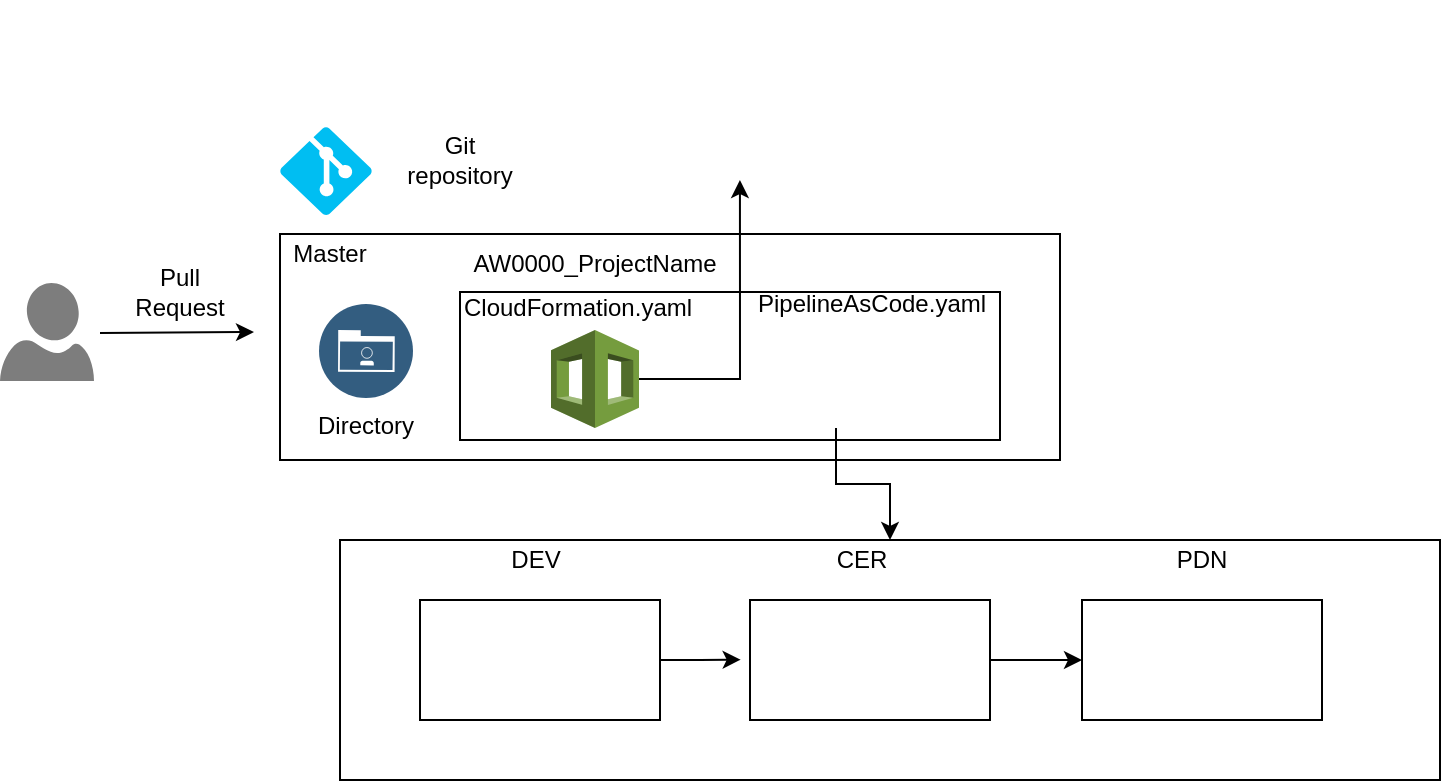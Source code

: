 <mxfile version="10.6.7" type="github"><diagram name="Page-1" id="75ae5057-2f1f-a65a-41a6-c58fb5237df7"><mxGraphModel dx="898" dy="446" grid="1" gridSize="10" guides="1" tooltips="1" connect="1" arrows="1" fold="1" page="1" pageScale="1" pageWidth="1100" pageHeight="850" background="#ffffff" math="0" shadow="0"><root><mxCell id="0"/><mxCell id="1" parent="0"/><mxCell id="FWYUV3hVAwLj1P8euSsW-36" value="" style="rounded=0;whiteSpace=wrap;html=1;gradientColor=none;" vertex="1" parent="1"><mxGeometry x="240" y="570" width="550" height="120" as="geometry"/></mxCell><mxCell id="FWYUV3hVAwLj1P8euSsW-14" value="" style="rounded=0;whiteSpace=wrap;html=1;gradientColor=none;" vertex="1" parent="1"><mxGeometry x="210" y="417" width="390" height="113" as="geometry"/></mxCell><mxCell id="FWYUV3hVAwLj1P8euSsW-10" value="" style="rounded=0;whiteSpace=wrap;html=1;gradientColor=none;" vertex="1" parent="1"><mxGeometry x="300" y="446" width="270" height="74" as="geometry"/></mxCell><mxCell id="FWYUV3hVAwLj1P8euSsW-2" value="" style="shadow=0;dashed=0;html=1;strokeColor=none;labelPosition=center;verticalLabelPosition=bottom;verticalAlign=top;align=center;shape=mxgraph.azure.user;fillColor=#7D7D7D;" vertex="1" parent="1"><mxGeometry x="70" y="441.5" width="47" height="49" as="geometry"/></mxCell><mxCell id="FWYUV3hVAwLj1P8euSsW-48" style="edgeStyle=orthogonalEdgeStyle;rounded=0;orthogonalLoop=1;jettySize=auto;html=1;entryX=0.444;entryY=1;entryDx=0;entryDy=0;entryPerimeter=0;" edge="1" parent="1" source="FWYUV3hVAwLj1P8euSsW-3" target="FWYUV3hVAwLj1P8euSsW-19"><mxGeometry relative="1" as="geometry"/></mxCell><mxCell id="FWYUV3hVAwLj1P8euSsW-3" value="" style="outlineConnect=0;dashed=0;verticalLabelPosition=bottom;verticalAlign=top;align=center;html=1;shape=mxgraph.aws3.cloudformation;fillColor=#759C3E;gradientColor=none;" vertex="1" parent="1"><mxGeometry x="345.5" y="465" width="44" height="49" as="geometry"/></mxCell><mxCell id="FWYUV3hVAwLj1P8euSsW-5" value="" style="verticalLabelPosition=bottom;html=1;verticalAlign=top;align=center;strokeColor=none;fillColor=#00BEF2;shape=mxgraph.azure.git_repository;" vertex="1" parent="1"><mxGeometry x="210" y="363.5" width="46" height="44" as="geometry"/></mxCell><mxCell id="FWYUV3hVAwLj1P8euSsW-7" value="" style="endArrow=classic;html=1;" edge="1" parent="1"><mxGeometry width="50" height="50" relative="1" as="geometry"><mxPoint x="120" y="466.5" as="sourcePoint"/><mxPoint x="197" y="466" as="targetPoint"/></mxGeometry></mxCell><mxCell id="FWYUV3hVAwLj1P8euSsW-40" style="edgeStyle=orthogonalEdgeStyle;rounded=0;orthogonalLoop=1;jettySize=auto;html=1;" edge="1" parent="1" source="FWYUV3hVAwLj1P8euSsW-8" target="FWYUV3hVAwLj1P8euSsW-36"><mxGeometry relative="1" as="geometry"/></mxCell><mxCell id="FWYUV3hVAwLj1P8euSsW-8" value="" style="shape=image;html=1;verticalAlign=top;verticalLabelPosition=bottom;labelBackgroundColor=#ffffff;imageAspect=0;aspect=fixed;image=https://cdn1.iconfinder.com/data/icons/hawcons/32/699343-icon-70-document-code-128.png;gradientColor=none;" vertex="1" parent="1"><mxGeometry x="461" y="460" width="54" height="54" as="geometry"/></mxCell><mxCell id="FWYUV3hVAwLj1P8euSsW-9" value="Git repository" style="text;html=1;strokeColor=none;fillColor=none;align=center;verticalAlign=middle;whiteSpace=wrap;rounded=0;" vertex="1" parent="1"><mxGeometry x="280" y="370" width="40" height="20" as="geometry"/></mxCell><mxCell id="FWYUV3hVAwLj1P8euSsW-11" value="AW0000_ProjectName" style="text;html=1;strokeColor=none;fillColor=none;align=center;verticalAlign=middle;whiteSpace=wrap;rounded=0;" vertex="1" parent="1"><mxGeometry x="297" y="421.5" width="141" height="20" as="geometry"/></mxCell><mxCell id="FWYUV3hVAwLj1P8euSsW-15" value="" style="aspect=fixed;perimeter=ellipsePerimeter;html=1;align=center;shadow=0;dashed=0;fontColor=#4277BB;labelBackgroundColor=#ffffff;fontSize=12;spacingTop=3;image;image=img/lib/ibm/data/enterprise_user_directory.svg;gradientColor=none;" vertex="1" parent="1"><mxGeometry x="229.5" y="452" width="47" height="47" as="geometry"/></mxCell><mxCell id="FWYUV3hVAwLj1P8euSsW-16" value="Directory" style="text;html=1;strokeColor=none;fillColor=none;align=center;verticalAlign=middle;whiteSpace=wrap;rounded=0;" vertex="1" parent="1"><mxGeometry x="233" y="503" width="40" height="20" as="geometry"/></mxCell><mxCell id="FWYUV3hVAwLj1P8euSsW-17" value="CloudFormation.yaml" style="text;html=1;strokeColor=none;fillColor=none;align=center;verticalAlign=middle;whiteSpace=wrap;rounded=0;" vertex="1" parent="1"><mxGeometry x="339" y="447" width="40" height="14" as="geometry"/></mxCell><mxCell id="FWYUV3hVAwLj1P8euSsW-18" value="PipelineAsCode.yaml" style="text;html=1;strokeColor=none;fillColor=none;align=center;verticalAlign=middle;whiteSpace=wrap;rounded=0;" vertex="1" parent="1"><mxGeometry x="486" y="442" width="40" height="20" as="geometry"/></mxCell><mxCell id="FWYUV3hVAwLj1P8euSsW-19" value="" style="shape=image;html=1;verticalAlign=top;verticalLabelPosition=bottom;labelBackgroundColor=#ffffff;imageAspect=0;aspect=fixed;image=https://cdn1.iconfinder.com/data/icons/simple-icons/128/aws-128-black.png;gradientColor=none;" vertex="1" parent="1"><mxGeometry x="400" y="300" width="90" height="90" as="geometry"/></mxCell><mxCell id="FWYUV3hVAwLj1P8euSsW-24" value="Master" style="text;html=1;strokeColor=none;fillColor=none;align=center;verticalAlign=middle;whiteSpace=wrap;rounded=0;" vertex="1" parent="1"><mxGeometry x="210" y="417" width="50" height="20" as="geometry"/></mxCell><mxCell id="FWYUV3hVAwLj1P8euSsW-25" value="" style="shape=image;html=1;verticalAlign=top;verticalLabelPosition=bottom;labelBackgroundColor=#ffffff;imageAspect=0;aspect=fixed;image=https://cdn0.iconfinder.com/data/icons/octicons/1024/git-branch-128.png;gradientColor=none;" vertex="1" parent="1"><mxGeometry x="262" y="418" width="18" height="18" as="geometry"/></mxCell><mxCell id="FWYUV3hVAwLj1P8euSsW-30" style="edgeStyle=orthogonalEdgeStyle;rounded=0;orthogonalLoop=1;jettySize=auto;html=1;exitX=1;exitY=0.5;exitDx=0;exitDy=0;" edge="1" parent="1" source="FWYUV3hVAwLj1P8euSsW-28"><mxGeometry relative="1" as="geometry"><mxPoint x="440.333" y="629.833" as="targetPoint"/></mxGeometry></mxCell><mxCell id="FWYUV3hVAwLj1P8euSsW-28" value="" style="rounded=0;whiteSpace=wrap;html=1;gradientColor=none;" vertex="1" parent="1"><mxGeometry x="280" y="600" width="120" height="60" as="geometry"/></mxCell><mxCell id="FWYUV3hVAwLj1P8euSsW-29" value="DEV" style="text;html=1;strokeColor=none;fillColor=none;align=center;verticalAlign=middle;whiteSpace=wrap;rounded=0;" vertex="1" parent="1"><mxGeometry x="318" y="570" width="40" height="20" as="geometry"/></mxCell><mxCell id="FWYUV3hVAwLj1P8euSsW-34" style="edgeStyle=orthogonalEdgeStyle;rounded=0;orthogonalLoop=1;jettySize=auto;html=1;entryX=0;entryY=0.5;entryDx=0;entryDy=0;" edge="1" parent="1" source="FWYUV3hVAwLj1P8euSsW-31" target="FWYUV3hVAwLj1P8euSsW-33"><mxGeometry relative="1" as="geometry"/></mxCell><mxCell id="FWYUV3hVAwLj1P8euSsW-31" value="" style="rounded=0;whiteSpace=wrap;html=1;gradientColor=none;" vertex="1" parent="1"><mxGeometry x="445" y="600" width="120" height="60" as="geometry"/></mxCell><mxCell id="FWYUV3hVAwLj1P8euSsW-32" value="CER" style="text;html=1;strokeColor=none;fillColor=none;align=center;verticalAlign=middle;whiteSpace=wrap;rounded=0;" vertex="1" parent="1"><mxGeometry x="481" y="570" width="40" height="20" as="geometry"/></mxCell><mxCell id="FWYUV3hVAwLj1P8euSsW-33" value="" style="rounded=0;whiteSpace=wrap;html=1;gradientColor=none;" vertex="1" parent="1"><mxGeometry x="611" y="600" width="120" height="60" as="geometry"/></mxCell><mxCell id="FWYUV3hVAwLj1P8euSsW-35" value="PDN" style="text;html=1;strokeColor=none;fillColor=none;align=center;verticalAlign=middle;whiteSpace=wrap;rounded=0;" vertex="1" parent="1"><mxGeometry x="651" y="570" width="40" height="20" as="geometry"/></mxCell><mxCell id="FWYUV3hVAwLj1P8euSsW-37" value="Pull Request" style="text;html=1;strokeColor=none;fillColor=none;align=center;verticalAlign=middle;whiteSpace=wrap;rounded=0;" vertex="1" parent="1"><mxGeometry x="140" y="436" width="40" height="20" as="geometry"/></mxCell></root></mxGraphModel></diagram></mxfile>